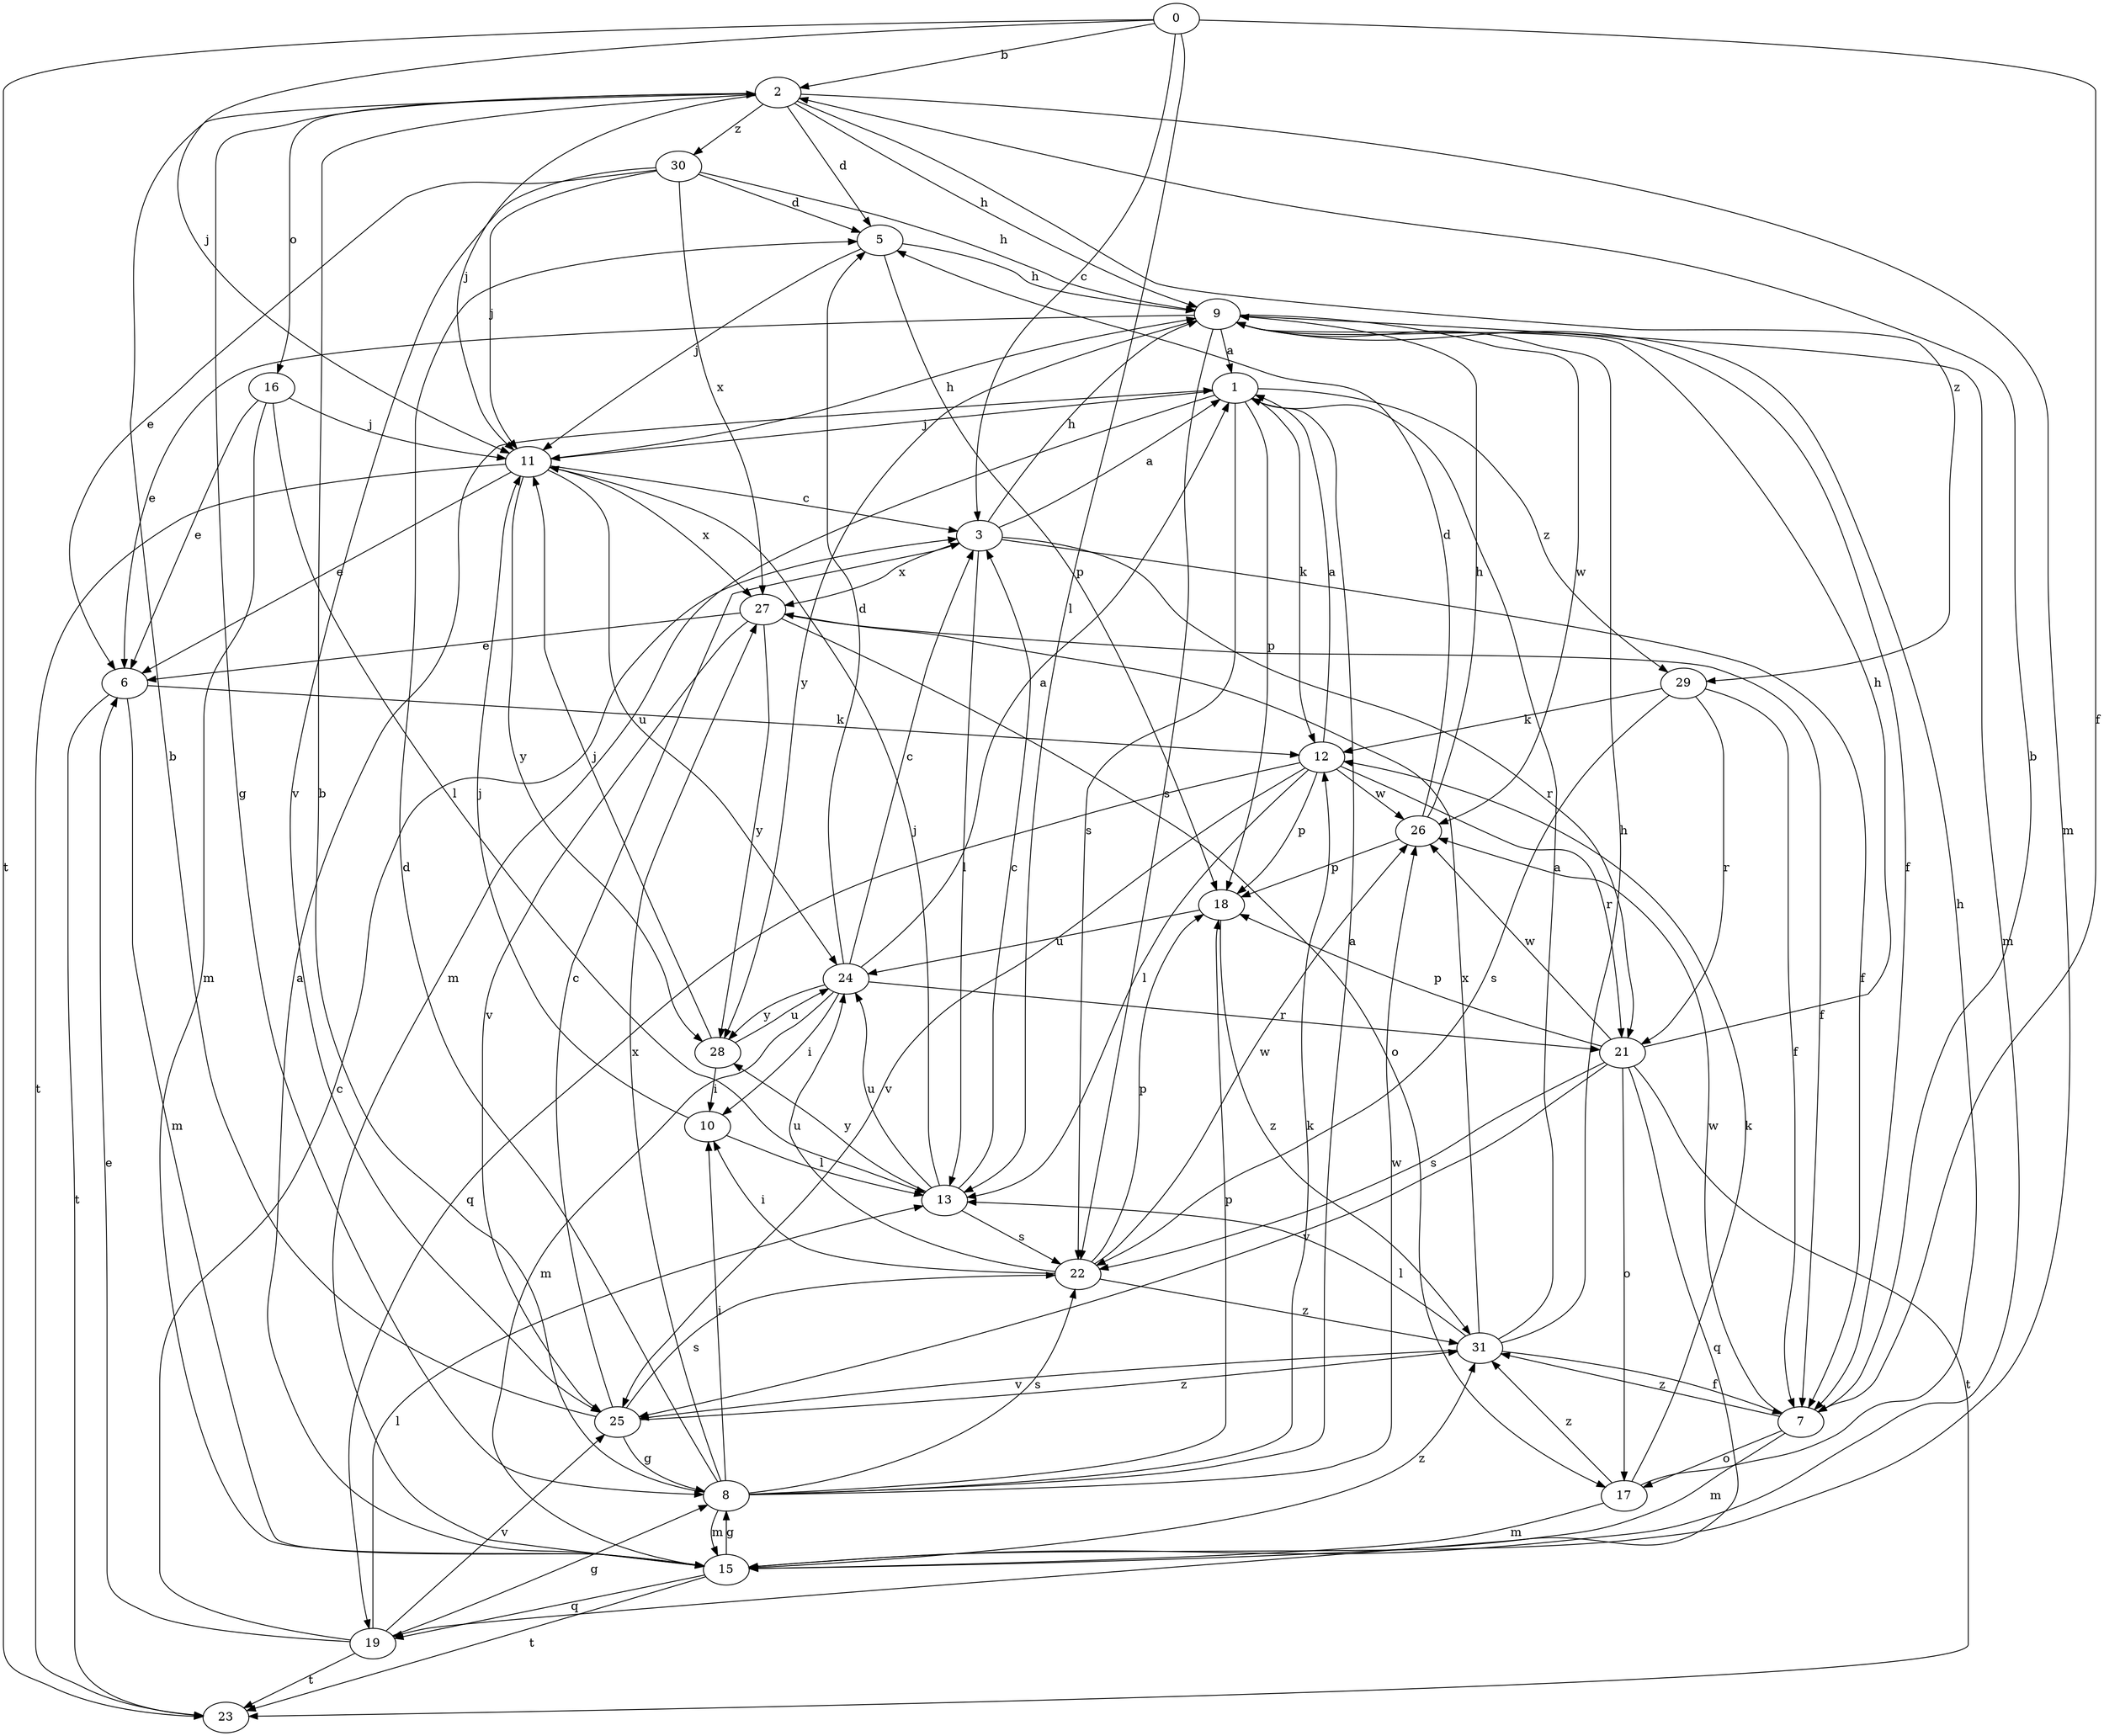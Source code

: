 strict digraph  {
0;
1;
2;
3;
5;
6;
7;
8;
9;
10;
11;
12;
13;
15;
16;
17;
18;
19;
21;
22;
23;
24;
25;
26;
27;
28;
29;
30;
31;
0 -> 2  [label=b];
0 -> 3  [label=c];
0 -> 7  [label=f];
0 -> 11  [label=j];
0 -> 13  [label=l];
0 -> 23  [label=t];
1 -> 11  [label=j];
1 -> 12  [label=k];
1 -> 15  [label=m];
1 -> 18  [label=p];
1 -> 22  [label=s];
1 -> 29  [label=z];
2 -> 5  [label=d];
2 -> 8  [label=g];
2 -> 9  [label=h];
2 -> 11  [label=j];
2 -> 15  [label=m];
2 -> 16  [label=o];
2 -> 29  [label=z];
2 -> 30  [label=z];
3 -> 1  [label=a];
3 -> 7  [label=f];
3 -> 9  [label=h];
3 -> 13  [label=l];
3 -> 21  [label=r];
3 -> 27  [label=x];
5 -> 9  [label=h];
5 -> 11  [label=j];
5 -> 18  [label=p];
6 -> 12  [label=k];
6 -> 15  [label=m];
6 -> 23  [label=t];
7 -> 2  [label=b];
7 -> 15  [label=m];
7 -> 17  [label=o];
7 -> 26  [label=w];
7 -> 31  [label=z];
8 -> 1  [label=a];
8 -> 2  [label=b];
8 -> 5  [label=d];
8 -> 10  [label=i];
8 -> 12  [label=k];
8 -> 15  [label=m];
8 -> 18  [label=p];
8 -> 22  [label=s];
8 -> 26  [label=w];
8 -> 27  [label=x];
9 -> 1  [label=a];
9 -> 6  [label=e];
9 -> 7  [label=f];
9 -> 15  [label=m];
9 -> 22  [label=s];
9 -> 26  [label=w];
9 -> 28  [label=y];
10 -> 11  [label=j];
10 -> 13  [label=l];
11 -> 3  [label=c];
11 -> 6  [label=e];
11 -> 9  [label=h];
11 -> 23  [label=t];
11 -> 24  [label=u];
11 -> 27  [label=x];
11 -> 28  [label=y];
12 -> 1  [label=a];
12 -> 13  [label=l];
12 -> 18  [label=p];
12 -> 19  [label=q];
12 -> 21  [label=r];
12 -> 25  [label=v];
12 -> 26  [label=w];
13 -> 3  [label=c];
13 -> 11  [label=j];
13 -> 22  [label=s];
13 -> 24  [label=u];
13 -> 28  [label=y];
15 -> 1  [label=a];
15 -> 8  [label=g];
15 -> 19  [label=q];
15 -> 23  [label=t];
15 -> 31  [label=z];
16 -> 6  [label=e];
16 -> 11  [label=j];
16 -> 13  [label=l];
16 -> 15  [label=m];
17 -> 9  [label=h];
17 -> 12  [label=k];
17 -> 15  [label=m];
17 -> 31  [label=z];
18 -> 24  [label=u];
18 -> 31  [label=z];
19 -> 3  [label=c];
19 -> 6  [label=e];
19 -> 8  [label=g];
19 -> 13  [label=l];
19 -> 23  [label=t];
19 -> 25  [label=v];
21 -> 9  [label=h];
21 -> 17  [label=o];
21 -> 18  [label=p];
21 -> 19  [label=q];
21 -> 22  [label=s];
21 -> 23  [label=t];
21 -> 25  [label=v];
21 -> 26  [label=w];
22 -> 10  [label=i];
22 -> 18  [label=p];
22 -> 24  [label=u];
22 -> 26  [label=w];
22 -> 31  [label=z];
24 -> 1  [label=a];
24 -> 3  [label=c];
24 -> 5  [label=d];
24 -> 10  [label=i];
24 -> 15  [label=m];
24 -> 21  [label=r];
24 -> 28  [label=y];
25 -> 2  [label=b];
25 -> 3  [label=c];
25 -> 8  [label=g];
25 -> 22  [label=s];
25 -> 31  [label=z];
26 -> 5  [label=d];
26 -> 9  [label=h];
26 -> 18  [label=p];
27 -> 6  [label=e];
27 -> 7  [label=f];
27 -> 17  [label=o];
27 -> 25  [label=v];
27 -> 28  [label=y];
28 -> 10  [label=i];
28 -> 11  [label=j];
28 -> 24  [label=u];
29 -> 7  [label=f];
29 -> 12  [label=k];
29 -> 21  [label=r];
29 -> 22  [label=s];
30 -> 5  [label=d];
30 -> 6  [label=e];
30 -> 9  [label=h];
30 -> 11  [label=j];
30 -> 25  [label=v];
30 -> 27  [label=x];
31 -> 1  [label=a];
31 -> 7  [label=f];
31 -> 9  [label=h];
31 -> 13  [label=l];
31 -> 25  [label=v];
31 -> 27  [label=x];
}

